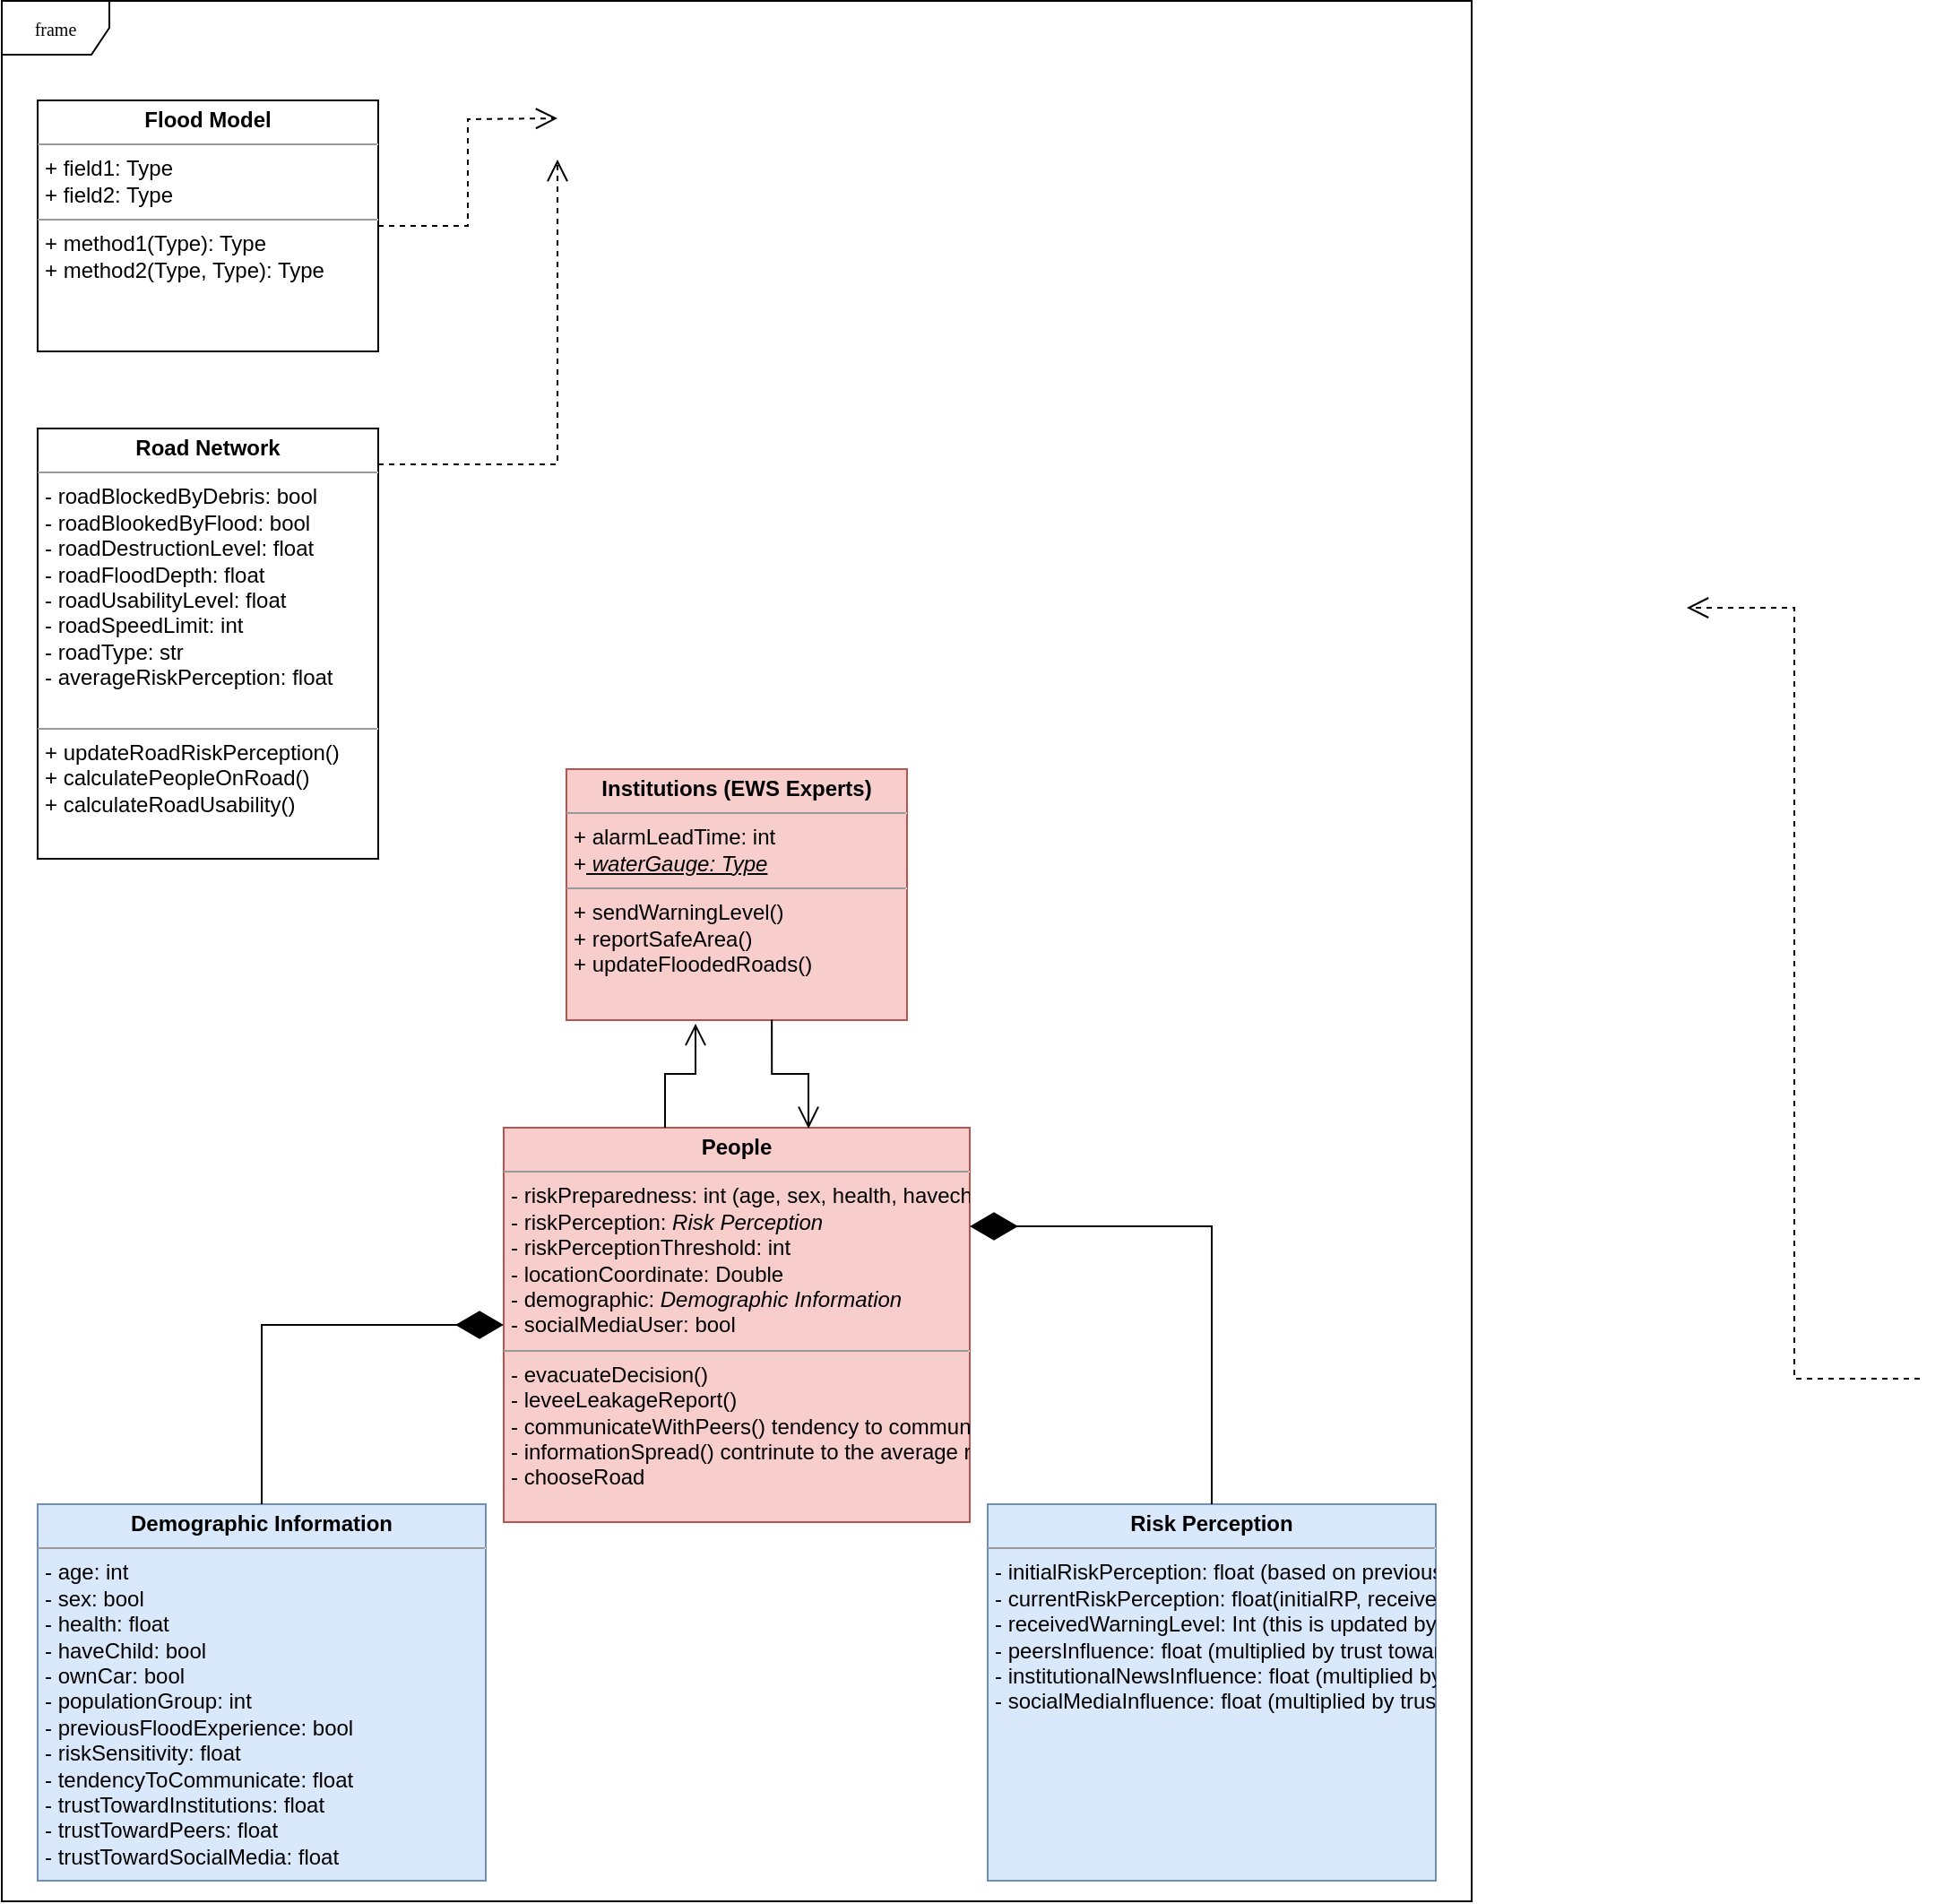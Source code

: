 <mxfile version="22.1.18" type="github">
  <diagram name="Page-1" id="c4acf3e9-155e-7222-9cf6-157b1a14988f">
    <mxGraphModel dx="1451" dy="631" grid="1" gridSize="10" guides="1" tooltips="1" connect="1" arrows="1" fold="1" page="1" pageScale="1" pageWidth="850" pageHeight="1100" background="none" math="0" shadow="0">
      <root>
        <mxCell id="0" />
        <mxCell id="1" parent="0" />
        <mxCell id="17acba5748e5396b-1" value="frame" style="shape=umlFrame;whiteSpace=wrap;html=1;rounded=0;shadow=0;comic=0;labelBackgroundColor=none;strokeWidth=1;fontFamily=Verdana;fontSize=10;align=center;movable=0;resizable=0;rotatable=0;deletable=0;editable=0;locked=1;connectable=0;" parent="1" vertex="1">
          <mxGeometry x="40" y="31.5" width="820" height="1060" as="geometry" />
        </mxCell>
        <mxCell id="5d2195bd80daf111-36" style="edgeStyle=orthogonalEdgeStyle;rounded=0;html=1;dashed=1;labelBackgroundColor=none;startFill=0;endArrow=open;endFill=0;endSize=10;fontFamily=Verdana;fontSize=10;" parent="1" edge="1">
          <mxGeometry relative="1" as="geometry">
            <Array as="points">
              <mxPoint x="1040" y="800" />
              <mxPoint x="1040" y="370" />
            </Array>
            <mxPoint x="1110" y="800" as="sourcePoint" />
            <mxPoint x="980" y="370" as="targetPoint" />
          </mxGeometry>
        </mxCell>
        <mxCell id="5d2195bd80daf111-10" value="&lt;p style=&quot;margin:0px;margin-top:4px;text-align:center;&quot;&gt;&lt;b style=&quot;&quot;&gt;Institutions (EWS Experts)&lt;/b&gt;&lt;/p&gt;&lt;hr size=&quot;1&quot;&gt;&lt;p style=&quot;margin:0px;margin-left:4px;&quot;&gt;+ alarmLeadTime: int&lt;br&gt;+&lt;u&gt;&lt;i&gt; waterGauge: Type&lt;/i&gt;&lt;/u&gt;&lt;/p&gt;&lt;hr size=&quot;1&quot;&gt;&lt;p style=&quot;margin:0px;margin-left:4px;&quot;&gt;+ sendWarningLevel()&lt;br&gt;+ reportSafeArea()&lt;/p&gt;&lt;p style=&quot;margin:0px;margin-left:4px;&quot;&gt;+ updateFloodedRoads()&lt;/p&gt;" style="verticalAlign=top;align=left;overflow=fill;fontSize=12;fontFamily=Helvetica;html=1;rounded=0;shadow=0;comic=0;labelBackgroundColor=none;strokeWidth=1;fillColor=#f8cecc;strokeColor=#b85450;" parent="1" vertex="1">
          <mxGeometry x="355" y="460" width="190" height="140" as="geometry" />
        </mxCell>
        <mxCell id="5d2195bd80daf111-15" value="&lt;p style=&quot;margin:0px;margin-top:4px;text-align:center;&quot;&gt;&lt;b&gt;People&lt;/b&gt;&lt;br&gt;&lt;/p&gt;&lt;hr size=&quot;1&quot;&gt;&lt;p style=&quot;margin:0px;margin-left:4px;&quot;&gt;- riskPreparedness: int (age, sex, health, havechild, ...)&lt;/p&gt;&lt;p style=&quot;margin:0px;margin-left:4px;&quot;&gt;- riskPerception: &lt;i&gt;Risk Perception&lt;/i&gt;&lt;/p&gt;&lt;p style=&quot;margin:0px;margin-left:4px;&quot;&gt;- riskPerceptionThreshold: int&lt;/p&gt;&lt;p style=&quot;margin:0px;margin-left:4px;&quot;&gt;- locationCoordinate: Double&lt;br&gt;- demographic: &lt;i&gt;Demographic Information&lt;/i&gt;&lt;/p&gt;&lt;p style=&quot;margin:0px;margin-left:4px;&quot;&gt;- socialMediaUser: bool&lt;/p&gt;&lt;hr size=&quot;1&quot;&gt;&lt;p style=&quot;margin:0px;margin-left:4px;&quot;&gt;- evacuateDecision()&lt;br&gt;- leveeLeakageReport()&lt;/p&gt;&lt;p style=&quot;margin:0px;margin-left:4px;&quot;&gt;- communicateWithPeers() tendency to communicate, risk sensitivity, risk perception&lt;/p&gt;&lt;p style=&quot;margin:0px;margin-left:4px;&quot;&gt;- informationSpread() contrinute to the average risk perception of the road&lt;/p&gt;&lt;p style=&quot;margin:0px;margin-left:4px;&quot;&gt;- chooseRoad&amp;nbsp;&lt;/p&gt;" style="verticalAlign=top;align=left;overflow=fill;fontSize=12;fontFamily=Helvetica;html=1;rounded=0;shadow=0;comic=0;labelBackgroundColor=none;strokeWidth=1;fillColor=#f8cecc;strokeColor=#b85450;" parent="1" vertex="1">
          <mxGeometry x="320" y="660" width="260" height="220" as="geometry" />
        </mxCell>
        <mxCell id="5d2195bd80daf111-21" style="edgeStyle=orthogonalEdgeStyle;rounded=0;html=1;labelBackgroundColor=none;startFill=0;endArrow=open;endFill=0;endSize=10;fontFamily=Verdana;fontSize=10;dashed=1;" parent="1" source="5d2195bd80daf111-18" edge="1">
          <mxGeometry relative="1" as="geometry">
            <mxPoint x="350" y="97" as="targetPoint" />
          </mxGeometry>
        </mxCell>
        <mxCell id="5d2195bd80daf111-18" value="&lt;p style=&quot;margin:0px;margin-top:4px;text-align:center;&quot;&gt;&lt;b style=&quot;border-color: var(--border-color);&quot;&gt;Flood Model&lt;/b&gt;&lt;br&gt;&lt;/p&gt;&lt;hr size=&quot;1&quot;&gt;&lt;p style=&quot;margin:0px;margin-left:4px;&quot;&gt;+ field1: Type&lt;br&gt;+ field2: Type&lt;/p&gt;&lt;hr size=&quot;1&quot;&gt;&lt;p style=&quot;margin:0px;margin-left:4px;&quot;&gt;+ method1(Type): Type&lt;br&gt;+ method2(Type, Type): Type&lt;/p&gt;" style="verticalAlign=top;align=left;overflow=fill;fontSize=12;fontFamily=Helvetica;html=1;rounded=0;shadow=0;comic=0;labelBackgroundColor=none;strokeWidth=1;" parent="1" vertex="1">
          <mxGeometry x="60" y="87" width="190" height="140" as="geometry" />
        </mxCell>
        <mxCell id="5d2195bd80daf111-23" style="edgeStyle=orthogonalEdgeStyle;rounded=0;html=1;dashed=1;labelBackgroundColor=none;startFill=0;endArrow=open;endFill=0;endSize=10;fontFamily=Verdana;fontSize=10;" parent="1" source="5d2195bd80daf111-19" edge="1">
          <mxGeometry relative="1" as="geometry">
            <Array as="points">
              <mxPoint x="350" y="290" />
            </Array>
            <mxPoint x="350" y="120" as="targetPoint" />
          </mxGeometry>
        </mxCell>
        <mxCell id="5d2195bd80daf111-19" value="&lt;p style=&quot;margin:0px;margin-top:4px;text-align:center;&quot;&gt;&lt;b&gt;Road Network&lt;/b&gt;&lt;/p&gt;&lt;hr size=&quot;1&quot;&gt;&lt;p style=&quot;margin:0px;margin-left:4px;&quot;&gt;- roadBlockedByDebris: bool&lt;br&gt;- roadBlookedByFlood: bool&lt;/p&gt;&lt;p style=&quot;margin:0px;margin-left:4px;&quot;&gt;- roadDestructionLevel: float&lt;/p&gt;&lt;p style=&quot;margin:0px;margin-left:4px;&quot;&gt;- roadFloodDepth: float&lt;/p&gt;&lt;p style=&quot;margin:0px;margin-left:4px;&quot;&gt;- roadUsabilityLevel: float&lt;/p&gt;&lt;p style=&quot;margin:0px;margin-left:4px;&quot;&gt;- roadSpeedLimit: int&lt;/p&gt;&lt;p style=&quot;margin:0px;margin-left:4px;&quot;&gt;- roadType: str&lt;/p&gt;&lt;p style=&quot;margin:0px;margin-left:4px;&quot;&gt;- averageRiskPerception: float&lt;/p&gt;&lt;p style=&quot;margin:0px;margin-left:4px;&quot;&gt;&lt;br&gt;&lt;/p&gt;&lt;hr size=&quot;1&quot;&gt;&lt;p style=&quot;margin:0px;margin-left:4px;&quot;&gt;+ updateRoadRiskPerception()&lt;br&gt;+ calculatePeopleOnRoad()&lt;/p&gt;&lt;p style=&quot;margin:0px;margin-left:4px;&quot;&gt;+ calculateRoadUsability()&lt;/p&gt;" style="verticalAlign=top;align=left;overflow=fill;fontSize=12;fontFamily=Helvetica;html=1;rounded=0;shadow=0;comic=0;labelBackgroundColor=none;strokeWidth=1;" parent="1" vertex="1">
          <mxGeometry x="60" y="270" width="190" height="240" as="geometry" />
        </mxCell>
        <mxCell id="swbKvZ7h7TzAhNQgbcFF-2" value="&lt;p style=&quot;margin:0px;margin-top:4px;text-align:center;&quot;&gt;&lt;b style=&quot;&quot;&gt;Risk Perception&lt;/b&gt;&lt;/p&gt;&lt;hr size=&quot;1&quot;&gt;&lt;p style=&quot;margin:0px;margin-left:4px;&quot;&gt;- initialRiskPerception: float (based on previous flood experience, risk sensitivity)&lt;/p&gt;&lt;p style=&quot;margin:0px;margin-left:4px;&quot;&gt;- currentRiskPerception: float(initialRP, receivedWL,SocialCI,InstitutionalNI, SocialmI)&lt;/p&gt;&lt;p style=&quot;margin:0px;margin-left:4px;&quot;&gt;- receivedWarningLevel: Int (this is updated by EWS during the event)&lt;br&gt;- peersInfluence: float (multiplied by trust toward peers)&lt;/p&gt;&lt;p style=&quot;margin:0px;margin-left:4px;&quot;&gt;- institutionalNewsInfluence: float (multiplied by trust item)&lt;/p&gt;&lt;p style=&quot;margin:0px;margin-left:4px;&quot;&gt;- socialMediaInfluence: float (multiplied by trust item)&lt;/p&gt;&lt;p style=&quot;margin:0px;margin-left:4px;&quot;&gt;&lt;br&gt;&lt;/p&gt;&lt;p style=&quot;margin:0px;margin-left:4px;&quot;&gt;&lt;br&gt;&lt;/p&gt;" style="verticalAlign=top;align=left;overflow=fill;fontSize=12;fontFamily=Helvetica;html=1;rounded=0;shadow=0;comic=0;labelBackgroundColor=none;strokeWidth=1;fillColor=#dae8fc;strokeColor=#6c8ebf;" vertex="1" parent="1">
          <mxGeometry x="590" y="870" width="250" height="210" as="geometry" />
        </mxCell>
        <mxCell id="swbKvZ7h7TzAhNQgbcFF-18" value="&lt;p style=&quot;margin:0px;margin-top:4px;text-align:center;&quot;&gt;&lt;b&gt;Demographic Information&lt;/b&gt;&lt;/p&gt;&lt;hr size=&quot;1&quot;&gt;&lt;p style=&quot;margin:0px;margin-left:4px;&quot;&gt;- age: int&lt;/p&gt;&lt;p style=&quot;margin:0px;margin-left:4px;&quot;&gt;- sex: bool&lt;/p&gt;&lt;p style=&quot;margin:0px;margin-left:4px;&quot;&gt;- health: float&lt;/p&gt;&lt;p style=&quot;margin:0px;margin-left:4px;&quot;&gt;- haveChild: bool&lt;/p&gt;&lt;p style=&quot;margin:0px;margin-left:4px;&quot;&gt;- ownCar: bool&lt;/p&gt;&lt;p style=&quot;margin:0px;margin-left:4px;&quot;&gt;- populationGroup: int&lt;/p&gt;&lt;p style=&quot;margin:0px;margin-left:4px;&quot;&gt;- previousFloodExperience: bool&lt;/p&gt;&lt;p style=&quot;margin:0px;margin-left:4px;&quot;&gt;- riskSensitivity: float&lt;/p&gt;&lt;p style=&quot;margin:0px;margin-left:4px;&quot;&gt;- tendencyToCommunicate: float&lt;/p&gt;&lt;p style=&quot;margin:0px;margin-left:4px;&quot;&gt;- trustTowardInstitutions: float&lt;/p&gt;&lt;p style=&quot;margin:0px;margin-left:4px;&quot;&gt;- trustTowardPeers: float&lt;/p&gt;&lt;p style=&quot;margin:0px;margin-left:4px;&quot;&gt;- trustTowardSocialMedia: float&lt;/p&gt;&lt;p style=&quot;margin:0px;margin-left:4px;&quot;&gt;&lt;br&gt;&lt;/p&gt;&lt;p style=&quot;margin:0px;margin-left:4px;&quot;&gt;&lt;br&gt;&lt;/p&gt;&lt;p style=&quot;margin:0px;margin-left:4px;&quot;&gt;&lt;br&gt;&lt;/p&gt;&lt;p style=&quot;margin:0px;margin-left:4px;&quot;&gt;&lt;br&gt;&lt;/p&gt;" style="verticalAlign=top;align=left;overflow=fill;fontSize=12;fontFamily=Helvetica;html=1;rounded=0;shadow=0;comic=0;labelBackgroundColor=none;strokeWidth=1;fillColor=#dae8fc;strokeColor=#6c8ebf;" vertex="1" parent="1">
          <mxGeometry x="60" y="870" width="250" height="210" as="geometry" />
        </mxCell>
        <mxCell id="swbKvZ7h7TzAhNQgbcFF-22" value="" style="endArrow=diamondThin;endFill=1;endSize=24;html=1;rounded=0;exitX=0.5;exitY=0;exitDx=0;exitDy=0;entryX=0;entryY=0.5;entryDx=0;entryDy=0;" edge="1" parent="1" source="swbKvZ7h7TzAhNQgbcFF-18" target="5d2195bd80daf111-15">
          <mxGeometry width="160" relative="1" as="geometry">
            <mxPoint x="390" y="890" as="sourcePoint" />
            <mxPoint x="340" y="930" as="targetPoint" />
            <Array as="points">
              <mxPoint x="185" y="770" />
            </Array>
          </mxGeometry>
        </mxCell>
        <mxCell id="swbKvZ7h7TzAhNQgbcFF-25" value="" style="endArrow=diamondThin;endFill=1;endSize=24;html=1;rounded=0;exitX=0.5;exitY=0;exitDx=0;exitDy=0;entryX=1;entryY=0.25;entryDx=0;entryDy=0;" edge="1" parent="1" source="swbKvZ7h7TzAhNQgbcFF-2" target="5d2195bd80daf111-15">
          <mxGeometry width="160" relative="1" as="geometry">
            <mxPoint x="884.962" y="929.82" as="sourcePoint" />
            <mxPoint x="320" y="1020" as="targetPoint" />
            <Array as="points">
              <mxPoint x="715" y="715" />
            </Array>
          </mxGeometry>
        </mxCell>
        <mxCell id="swbKvZ7h7TzAhNQgbcFF-26" style="edgeStyle=orthogonalEdgeStyle;rounded=0;html=1;labelBackgroundColor=none;startFill=0;endArrow=open;endFill=0;endSize=10;fontFamily=Verdana;fontSize=10;startArrow=none;entryX=0.379;entryY=1.014;entryDx=0;entryDy=0;entryPerimeter=0;" edge="1" parent="1" target="5d2195bd80daf111-10">
          <mxGeometry relative="1" as="geometry">
            <Array as="points">
              <mxPoint x="410" y="630" />
              <mxPoint x="427" y="630" />
            </Array>
            <mxPoint x="410" y="660" as="sourcePoint" />
            <mxPoint x="440" y="600" as="targetPoint" />
          </mxGeometry>
        </mxCell>
        <mxCell id="swbKvZ7h7TzAhNQgbcFF-27" style="edgeStyle=orthogonalEdgeStyle;rounded=0;html=1;labelBackgroundColor=none;startFill=0;endArrow=open;endFill=0;endSize=10;fontFamily=Verdana;fontSize=10;startArrow=none;exitX=0.603;exitY=0.998;exitDx=0;exitDy=0;exitPerimeter=0;entryX=0.654;entryY=0.002;entryDx=0;entryDy=0;entryPerimeter=0;" edge="1" parent="1" source="5d2195bd80daf111-10" target="5d2195bd80daf111-15">
          <mxGeometry relative="1" as="geometry">
            <Array as="points">
              <mxPoint x="470" y="630" />
              <mxPoint x="490" y="630" />
            </Array>
            <mxPoint x="215" y="790" as="sourcePoint" />
            <mxPoint x="480" y="650" as="targetPoint" />
          </mxGeometry>
        </mxCell>
      </root>
    </mxGraphModel>
  </diagram>
</mxfile>
